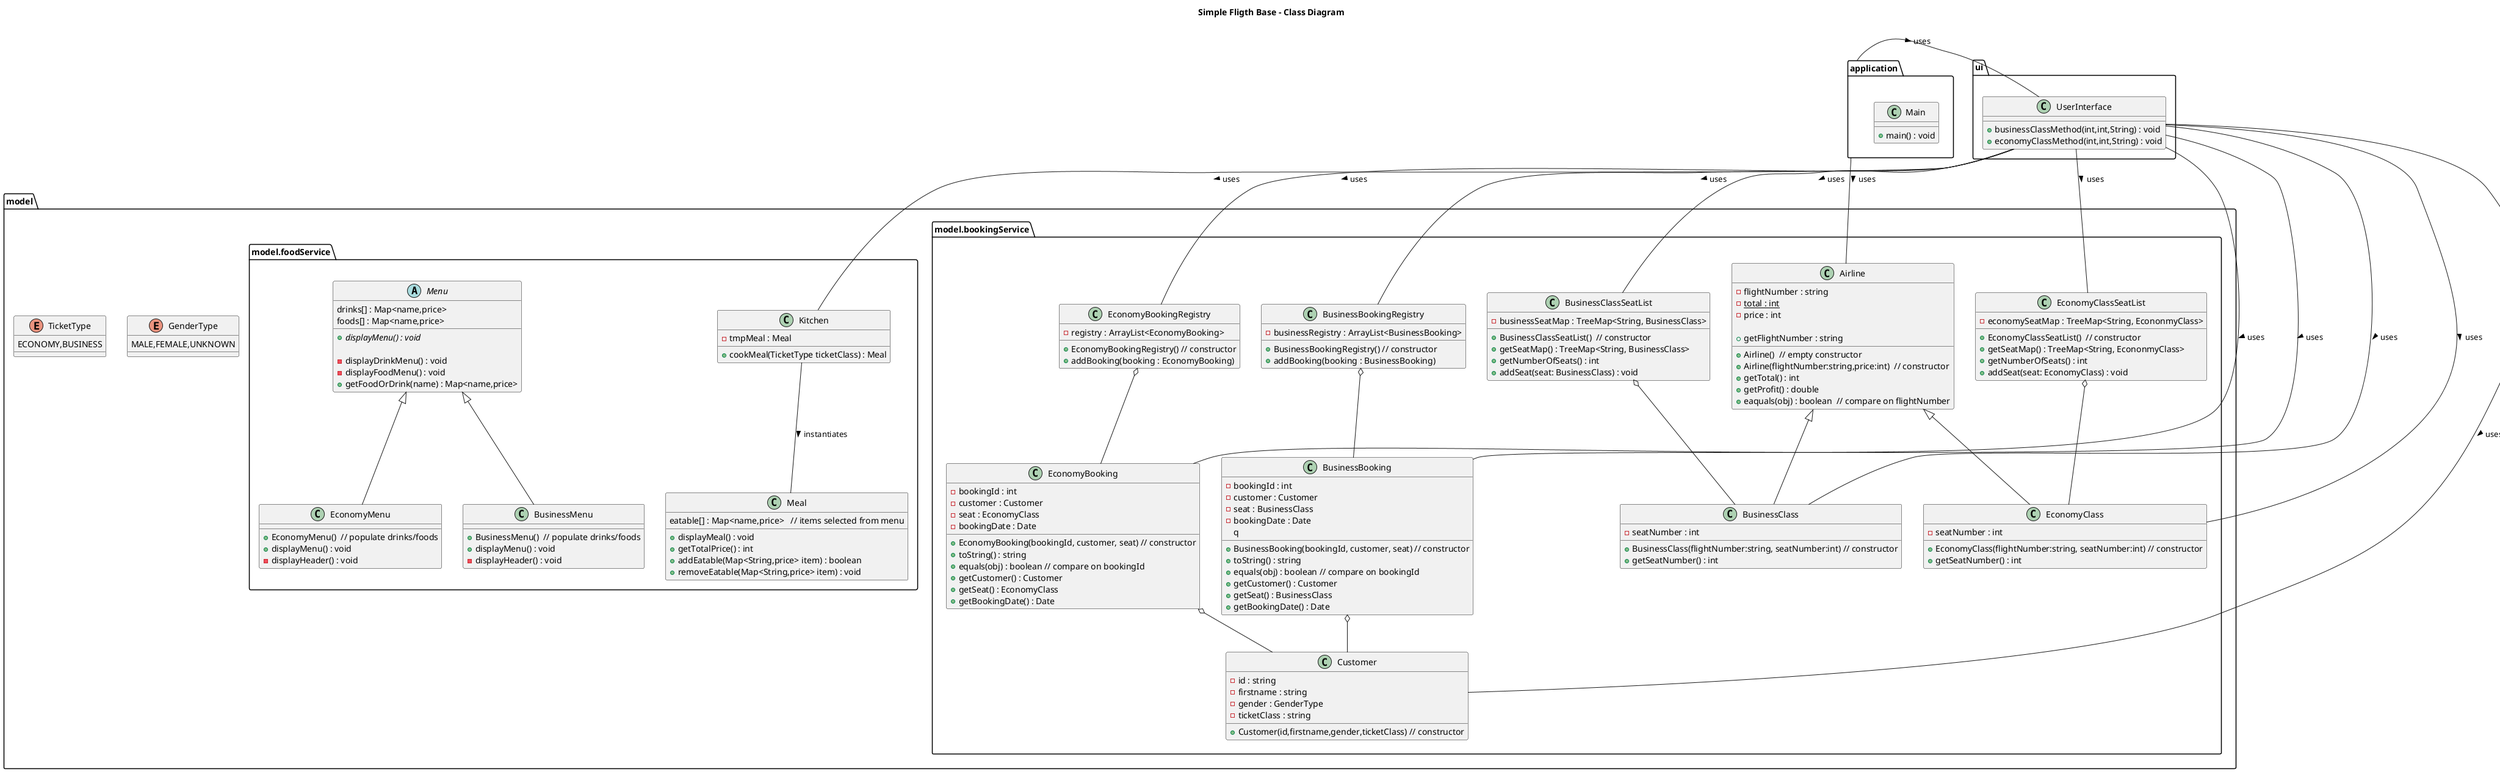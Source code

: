 @startuml

' settings
' --------------------------------------------
' skinparam classAttributeIconSize 0

title Simple Fligth Base - Class Diagram

' define packages/namespaces and/or classes
' note:  may contain internal relations
' -----------------------------------------


' --- Application/UI

package "application" as appl {

class "Main" as main {
      + main() : void
  }
}

package ui {

class "UserInterface" as uiIf {
      + businessClassMethod(int,int,String) : void
      + economyClassMethod(int,int,String) : void      
  }

}

package "model" as model {

enum GenderType {
     MALE,FEMALE,UNKNOWN
}

enum TicketType {
     ECONOMY,BUSINESS
}

package "model.foodService"  as food {

class "Kitchen" as kitchen {
      - tmpMeal : Meal

      +cookMeal(TicketType ticketClass) : Meal
  }

class "Meal" as meal {
      eatable[] : Map<name,price>   // items selected from menu
      + displayMeal() : void
      + getTotalPrice() : int
      + addEatable(Map<String,price> item) : boolean
      + removeEatable(Map<String,price> item) : void
}

abstract class "Menu" as menu {
      drinks[] : Map<name,price>
      foods[] : Map<name,price>

      +  {abstract} displayMenu() : void

      - displayDrinkMenu() : void
      - displayFoodMenu() : void
      +  getFoodOrDrink(name) : Map<name,price>
  }

class "EconomyMenu" as eMenu {
      + EconomyMenu()  // populate drinks/foods
      +  displayMenu() : void
      - displayHeader() : void
  }

class "BusinessMenu" as bMenu {
      + BusinessMenu()  // populate drinks/foods
      +  displayMenu() : void
      - displayHeader() : void

  }

' - package interanal relations 
menu <|-down- bMenu 
menu <|-down- eMenu 
kitchen -down- meal : > instantiates

}  /' end package foodService '/

package "model.bookingService" as booking {


together {    /' control layout '/
class "BusinessBooking" as bBook {
      - bookingId : int
      - customer : Customer
      - seat : BusinessClass
      - bookingDate : Date
      q
      + BusinessBooking(bookingId, customer, seat) // constructor
      + toString() : string
      + equals(obj) : boolean // compare on bookingId
      + getCustomer() : Customer
      + getSeat() : BusinessClass
      + getBookingDate() : Date

  }

class "BusinessBookingRegistry" as bBookReg {
      - businessRegistry : ArrayList<BusinessBooking>

      + BusinessBookingRegistry() // constructor
      + addBooking(booking : BusinessBooking)
  }

bBookReg o-down- bBook

class "EconomyBooking" as eBook {
      - bookingId : int
      - customer : Customer
      - seat : EconomyClass
      - bookingDate : Date
      
      + EconomyBooking(bookingId, customer, seat) // constructor
      + toString() : string
      + equals(obj) : boolean // compare on bookingId
      + getCustomer() : Customer
      + getSeat() : EconomyClass
      + getBookingDate() : Date
  }

class "EconomyBookingRegistry" as eBookReg {
      - registry : ArrayList<EconomyBooking>

      + EconomyBookingRegistry() // constructor
      + addBooking(booking : EconomyBooking)

  }

eBookReg o-down- eBook



class "Customer" as customer {
      - id : string
      - firstname : string
      - gender : GenderType
      - ticketClass : string

      + Customer(id,firstname,gender,ticketClass) // constructor
  }

bBook o-down- customer
eBook o-down- customer

}  /' end together '/


together {    /' control layout '/
class "Airline" as airline {
      - flightNumber : string
      - {static} total : int
      - price : int

      + Airline()  // empty constructor
      + Airline(flightNumber:string,price:int)  // constructor
      + getFlightNumber : string
      + getTotal() : int
      + getProfit() : double
      + eaquals(obj) : boolean  // compare on flightNumber
  }

class "EconomyClass" as eClass {
      - seatNumber : int

      + EconomyClass(flightNumber:string, seatNumber:int) // constructor
      + getSeatNumber() : int
  }

class "BusinessClass" as bClass {
      - seatNumber : int

      + BusinessClass(flightNumber:string, seatNumber:int) // constructor
      + getSeatNumber() : int

  }

airline <|-down- eClass
airline <|--down bClass

class "BusinessClassSeatList" as bSeat {
      - businessSeatMap : TreeMap<String, BusinessClass>

      + BusinessClassSeatList()  // constructor
      + getSeatMap() : TreeMap<String, BusinessClass>
      + getNumberOfSeats() : int
      + addSeat(seat: BusinessClass) : void

  }

bSeat o-down- bClass

class "EconomyClassSeatList" as eSeat {
      - economySeatMap : TreeMap<String, EcononmyClass>

      + EconomyClassSeatList()  // constructor
      + getSeatMap() : TreeMap<String, EcononmyClass>
      + getNumberOfSeats() : int
      + addSeat(seat: EconomyClass) : void
}

eSeat o-down- eClass
}  /' end together '/

}   /' end package bookingService '/

}   /' end package model '/


' define relations between packages/interfaces
' --------------------------------------------
appl -right- uiIf : > uses
appl -- airline : > uses

uiIf -- kitchen : > uses
uiIf -- customer : > uses

uiIf -- bSeat : > uses
uiIf -- bBook : > uses
uiIf -- bBookReg : > uses
uiIf -- bClass : > uses

uiIf -- eSeat : > uses
uiIf -- eBook : > uses
uiIf -- eBookReg : > uses
uiIf -- eClass : > uses

' define relations that control generated image layout
' ----------------------------------------------------
uiIf -[hidden]- eBookReg


@enduml
